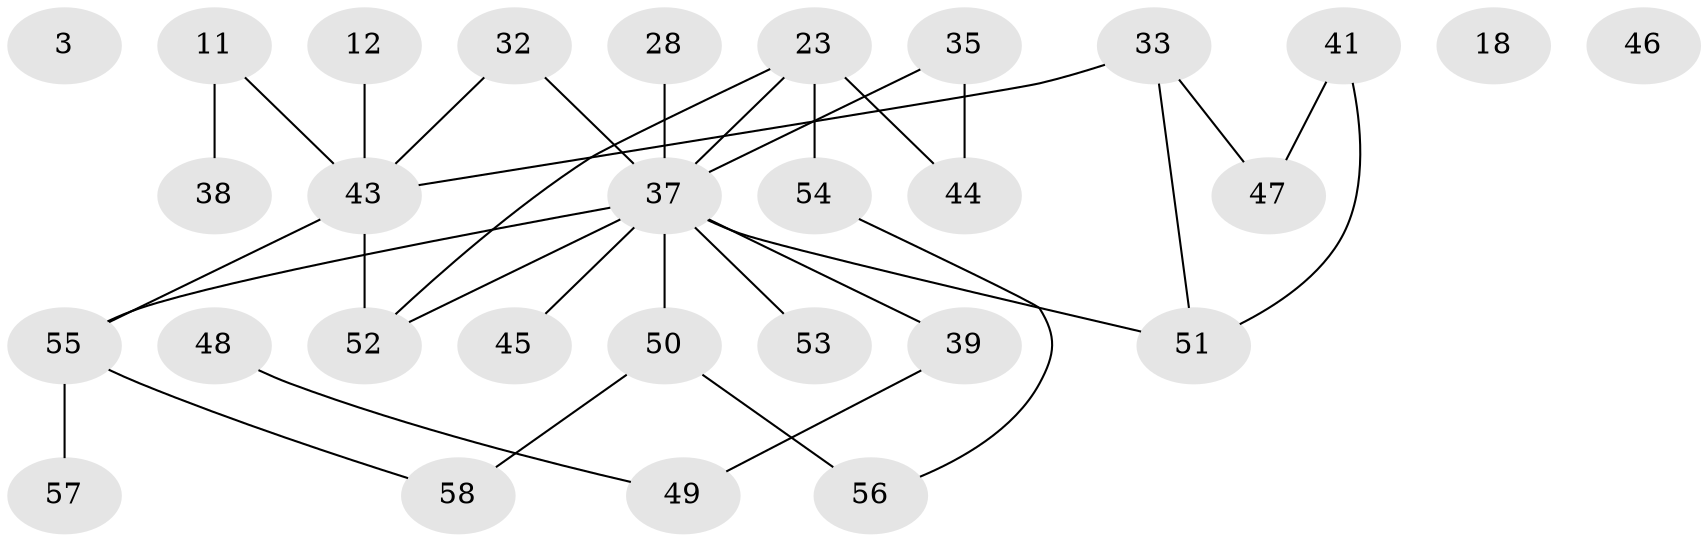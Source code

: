 // original degree distribution, {2: 0.3448275862068966, 5: 0.05172413793103448, 0: 0.05172413793103448, 1: 0.20689655172413793, 3: 0.1896551724137931, 4: 0.13793103448275862, 6: 0.017241379310344827}
// Generated by graph-tools (version 1.1) at 2025/40/03/09/25 04:40:11]
// undirected, 29 vertices, 33 edges
graph export_dot {
graph [start="1"]
  node [color=gray90,style=filled];
  3;
  11 [super="+6"];
  12;
  18;
  23 [super="+7"];
  28 [super="+8+10+22"];
  32;
  33 [super="+24"];
  35 [super="+15"];
  37 [super="+36+17+20+27+21"];
  38;
  39;
  41 [super="+25"];
  43 [super="+42+14+31"];
  44;
  45;
  46;
  47;
  48 [super="+19+26+29"];
  49;
  50 [super="+16+34"];
  51;
  52 [super="+40"];
  53;
  54;
  55;
  56;
  57;
  58;
  11 -- 38;
  11 -- 43 [weight=3];
  12 -- 43;
  23 -- 44;
  23 -- 54;
  23 -- 37;
  23 -- 52 [weight=2];
  28 -- 37;
  32 -- 37;
  32 -- 43;
  33 -- 51 [weight=2];
  33 -- 47;
  33 -- 43;
  35 -- 44;
  35 -- 37;
  37 -- 50 [weight=3];
  37 -- 52 [weight=2];
  37 -- 39;
  37 -- 45;
  37 -- 51;
  37 -- 55;
  37 -- 53;
  39 -- 49;
  41 -- 47;
  41 -- 51;
  43 -- 55;
  43 -- 52;
  48 -- 49;
  50 -- 56;
  50 -- 58;
  54 -- 56;
  55 -- 57;
  55 -- 58;
}

